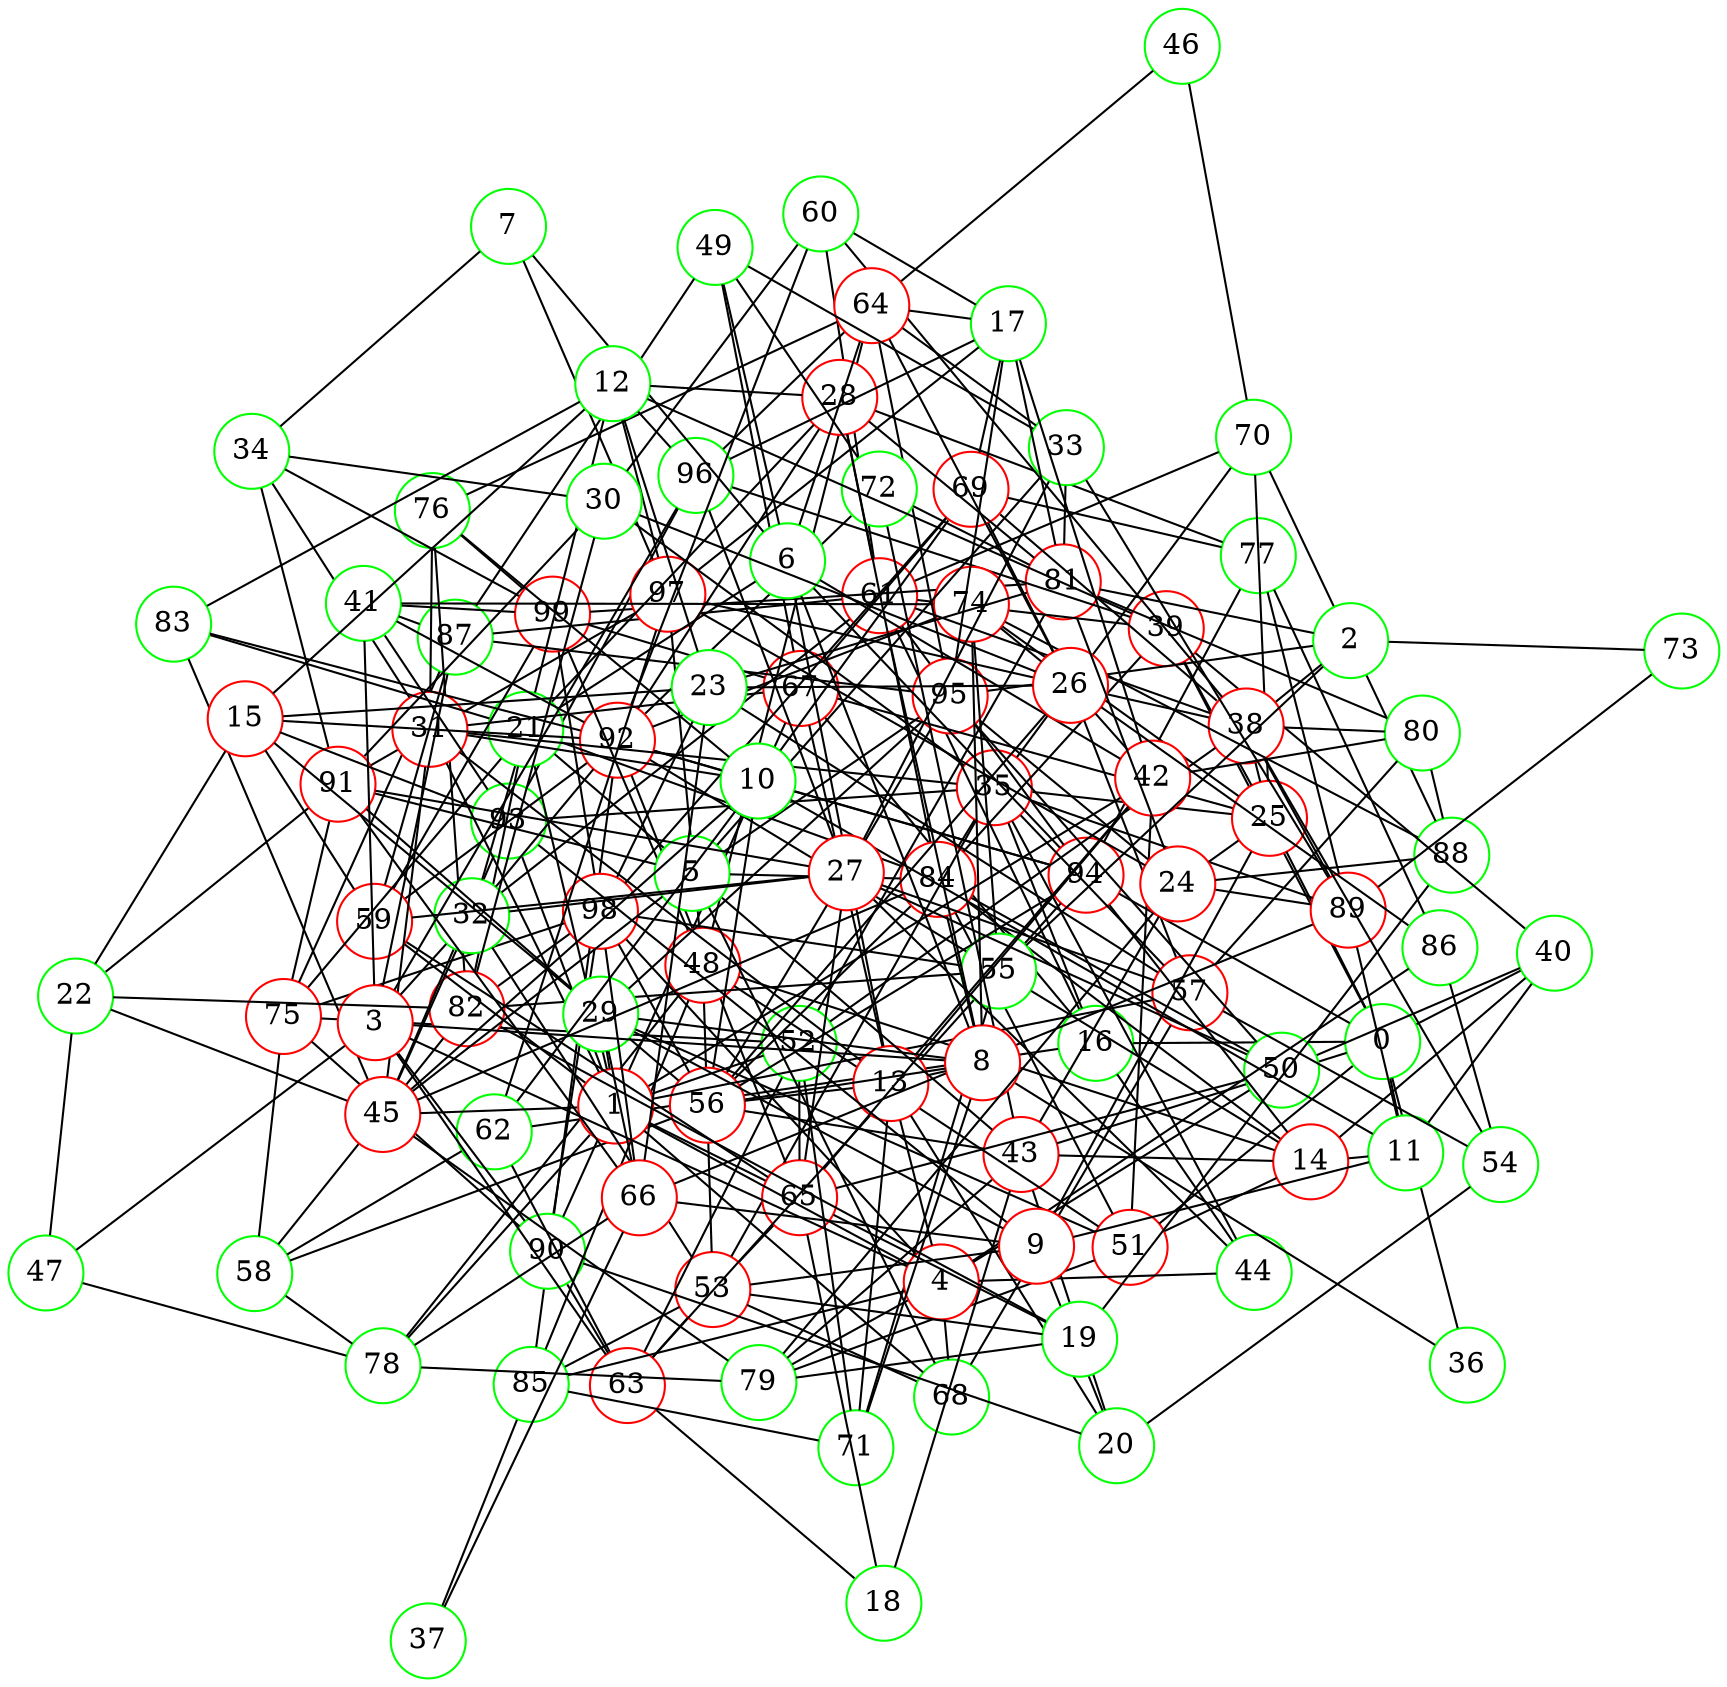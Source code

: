 graph {
graph ["layout"="fdp"]
node ["style"="filled","fillcolor"="white","fixedsize"="true","shape"="circle"]
"0" ["color"="green"]
"16" ["color"="green"]
"35" ["color"="red"]
"84" ["color"="red"]
"53" ["color"="red"]
"65" ["color"="red"]
"92" ["color"="red"]
"94" ["color"="red"]
"68" ["color"="green"]
"85" ["color"="green"]
"63" ["color"="red"]
"90" ["color"="green"]
"98" ["color"="red"]
"99" ["color"="red"]
"70" ["color"="green"]
"88" ["color"="green"]
"57" ["color"="red"]
"80" ["color"="green"]
"81" ["color"="red"]
"89" ["color"="red"]
"44" ["color"="green"]
"93" ["color"="green"]
"96" ["color"="green"]
"67" ["color"="red"]
"69" ["color"="red"]
"77" ["color"="green"]
"86" ["color"="green"]
"61" ["color"="red"]
"87" ["color"="green"]
"95" ["color"="red"]
"62" ["color"="green"]
"97" ["color"="red"]
"51" ["color"="red"]
"79" ["color"="green"]
"36" ["color"="green"]
"39" ["color"="red"]
"40" ["color"="green"]
"50" ["color"="green"]
"25" ["color"="red"]
"38" ["color"="red"]
"52" ["color"="green"]
"71" ["color"="green"]
"75" ["color"="red"]
"91" ["color"="red"]
"54" ["color"="green"]
"60" ["color"="green"]
"74" ["color"="red"]
"11" ["color"="green"]
"14" ["color"="red"]
"48" ["color"="red"]
"64" ["color"="red"]
"76" ["color"="green"]
"82" ["color"="red"]
"78" ["color"="green"]
"55" ["color"="green"]
"43" ["color"="red"]
"56" ["color"="red"]
"58" ["color"="green"]
"72" ["color"="green"]
"1" ["color"="red"]
"4" ["color"="red"]
"13" ["color"="red"]
"20" ["color"="green"]
"42" ["color"="red"]
"31" ["color"="red"]
"34" ["color"="green"]
"45" ["color"="red"]
"83" ["color"="green"]
"21" ["color"="green"]
"32" ["color"="green"]
"28" ["color"="red"]
"59" ["color"="red"]
"29" ["color"="green"]
"66" ["color"="red"]
"2" ["color"="green"]
"73" ["color"="green"]
"3" ["color"="red"]
"8" ["color"="red"]
"41" ["color"="green"]
"47" ["color"="green"]
"5" ["color"="green"]
"33" ["color"="green"]
"49" ["color"="green"]
"6" ["color"="green"]
"7" ["color"="green"]
"9" ["color"="red"]
"10" ["color"="green"]
"12" ["color"="green"]
"23" ["color"="green"]
"26" ["color"="red"]
"30" ["color"="green"]
"15" ["color"="red"]
"22" ["color"="green"]
"17" ["color"="green"]
"18" ["color"="green"]
"19" ["color"="green"]
"24" ["color"="red"]
"27" ["color"="red"]
"37" ["color"="green"]
"46" ["color"="green"]
"0" -- "16"
"0" -- "51"
"0" -- "36"
"0" -- "39"
"0" -- "40"
"0" -- "25"
"0" -- "11"
"0" -- "43"
"0" -- "94"
"16" -- "35"
"16" -- "67"
"16" -- "44"
"16" -- "61"
"16" -- "62"
"35" -- "84"
"35" -- "53"
"35" -- "70"
"35" -- "57"
"35" -- "89"
"35" -- "44"
"35" -- "93"
"53" -- "65"
"53" -- "68"
"53" -- "85"
"53" -- "63"
"65" -- "92"
"92" -- "94"
"85" -- "92"
"63" -- "90"
"63" -- "94"
"90" -- "98"
"98" -- "99"
"70" -- "88"
"57" -- "80"
"57" -- "68"
"80" -- "81"
"80" -- "88"
"81" -- "99"
"93" -- "96"
"67" -- "99"
"67" -- "69"
"67" -- "90"
"69" -- "98"
"69" -- "77"
"77" -- "86"
"77" -- "89"
"77" -- "94"
"61" -- "70"
"61" -- "87"
"61" -- "94"
"87" -- "95"
"62" -- "97"
"62" -- "63"
"51" -- "84"
"51" -- "79"
"39" -- "96"
"39" -- "84"
"39" -- "40"
"39" -- "61"
"40" -- "50"
"50" -- "65"
"50" -- "84"
"50" -- "95"
"25" -- "35"
"25" -- "67"
"25" -- "38"
"25" -- "70"
"25" -- "39"
"25" -- "74"
"38" -- "80"
"38" -- "97"
"38" -- "52"
"38" -- "69"
"38" -- "54"
"38" -- "89"
"38" -- "60"
"38" -- "61"
"52" -- "65"
"52" -- "81"
"52" -- "71"
"52" -- "75"
"52" -- "63"
"71" -- "85"
"75" -- "98"
"75" -- "87"
"75" -- "90"
"75" -- "91"
"91" -- "97"
"54" -- "86"
"54" -- "57"
"60" -- "92"
"60" -- "61"
"74" -- "88"
"74" -- "92"
"11" -- "40"
"11" -- "89"
"11" -- "14"
"14" -- "48"
"14" -- "51"
"14" -- "84"
"14" -- "55"
"14" -- "40"
"14" -- "43"
"14" -- "94"
"48" -- "64"
"48" -- "97"
"48" -- "51"
"48" -- "99"
"48" -- "53"
"48" -- "85"
"48" -- "78"
"64" -- "96"
"64" -- "76"
"64" -- "95"
"76" -- "82"
"76" -- "99"
"82" -- "98"
"78" -- "79"
"55" -- "82"
"55" -- "98"
"55" -- "71"
"55" -- "74"
"55" -- "92"
"43" -- "56"
"43" -- "72"
"43" -- "79"
"56" -- "98"
"56" -- "84"
"56" -- "58"
"56" -- "94"
"58" -- "82"
"58" -- "75"
"58" -- "62"
"58" -- "78"
"72" -- "81"
"72" -- "92"
"1" -- "65"
"1" -- "4"
"1" -- "68"
"1" -- "42"
"1" -- "45"
"1" -- "78"
"1" -- "52"
"1" -- "21"
"1" -- "57"
"1" -- "59"
"1" -- "29"
"1" -- "93"
"1" -- "31"
"4" -- "50"
"4" -- "98"
"4" -- "68"
"4" -- "85"
"4" -- "86"
"4" -- "44"
"4" -- "13"
"4" -- "79"
"13" -- "67"
"13" -- "20"
"13" -- "71"
"13" -- "56"
"13" -- "42"
"13" -- "31"
"20" -- "54"
"20" -- "90"
"20" -- "43"
"42" -- "80"
"42" -- "65"
"42" -- "51"
"31" -- "34"
"31" -- "35"
"31" -- "67"
"31" -- "76"
"31" -- "45"
"34" -- "99"
"34" -- "91"
"45" -- "83"
"45" -- "84"
"45" -- "93"
"45" -- "79"
"83" -- "92"
"21" -- "32"
"21" -- "82"
"21" -- "83"
"21" -- "84"
"21" -- "43"
"21" -- "75"
"21" -- "28"
"32" -- "53"
"32" -- "92"
"32" -- "45"
"32" -- "61"
"28" -- "81"
"28" -- "84"
"28" -- "92"
"28" -- "61"
"28" -- "77"
"59" -- "65"
"59" -- "99"
"59" -- "87"
"59" -- "92"
"29" -- "66"
"29" -- "51"
"29" -- "56"
"29" -- "91"
"29" -- "95"
"66" -- "98"
"66" -- "89"
"66" -- "91"
"66" -- "78"
"2" -- "81"
"2" -- "38"
"2" -- "55"
"2" -- "73"
"2" -- "95"
"73" -- "89"
"3" -- "32"
"3" -- "96"
"3" -- "4"
"3" -- "87"
"3" -- "8"
"3" -- "41"
"3" -- "90"
"3" -- "47"
"3" -- "63"
"8" -- "36"
"8" -- "84"
"8" -- "71"
"8" -- "56"
"8" -- "74"
"8" -- "13"
"8" -- "29"
"8" -- "61"
"41" -- "99"
"41" -- "87"
"41" -- "74"
"41" -- "92"
"41" -- "93"
"47" -- "78"
"5" -- "33"
"5" -- "68"
"5" -- "84"
"5" -- "91"
"5" -- "45"
"5" -- "95"
"33" -- "64"
"33" -- "49"
"33" -- "81"
"33" -- "89"
"49" -- "67"
"49" -- "87"
"49" -- "72"
"6" -- "64"
"6" -- "49"
"6" -- "21"
"6" -- "7"
"6" -- "8"
"6" -- "42"
"6" -- "13"
"6" -- "94"
"7" -- "97"
"7" -- "34"
"9" -- "66"
"9" -- "20"
"9" -- "53"
"9" -- "25"
"9" -- "11"
"9" -- "29"
"9" -- "93"
"10" -- "69"
"10" -- "56"
"10" -- "11"
"10" -- "76"
"10" -- "92"
"10" -- "45"
"10" -- "62"
"10" -- "94"
"10" -- "31"
"12" -- "96"
"12" -- "97"
"12" -- "83"
"12" -- "21"
"12" -- "23"
"12" -- "39"
"12" -- "28"
"12" -- "15"
"23" -- "81"
"23" -- "66"
"23" -- "98"
"23" -- "57"
"23" -- "26"
"26" -- "64"
"26" -- "69"
"26" -- "86"
"26" -- "56"
"26" -- "57"
"26" -- "42"
"26" -- "74"
"26" -- "30"
"30" -- "34"
"30" -- "82"
"30" -- "35"
"30" -- "91"
"30" -- "60"
"15" -- "22"
"15" -- "23"
"15" -- "59"
"15" -- "92"
"15" -- "29"
"15" -- "93"
"22" -- "82"
"22" -- "91"
"22" -- "45"
"22" -- "47"
"17" -- "64"
"17" -- "96"
"17" -- "81"
"17" -- "97"
"17" -- "69"
"17" -- "42"
"17" -- "60"
"17" -- "95"
"18" -- "65"
"18" -- "43"
"18" -- "63"
"19" -- "65"
"19" -- "82"
"19" -- "53"
"19" -- "88"
"19" -- "79"
"24" -- "81"
"24" -- "97"
"24" -- "88"
"24" -- "25"
"24" -- "89"
"24" -- "43"
"24" -- "79"
"24" -- "95"
"27" -- "32"
"27" -- "96"
"27" -- "33"
"27" -- "65"
"27" -- "50"
"27" -- "56"
"27" -- "57"
"27" -- "59"
"27" -- "91"
"27" -- "44"
"27" -- "95"
"37" -- "66"
"37" -- "85"
"46" -- "64"
"46" -- "70"
}